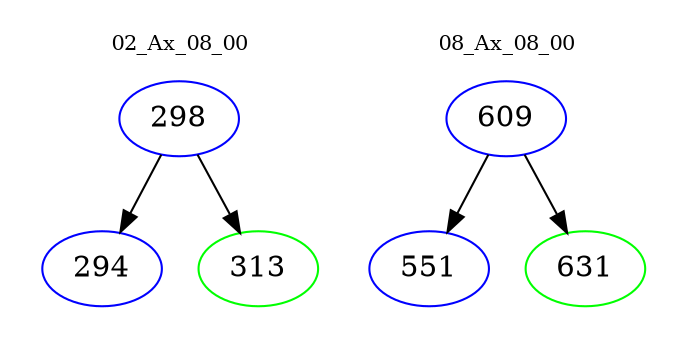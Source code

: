 digraph{
subgraph cluster_0 {
color = white
label = "02_Ax_08_00";
fontsize=10;
T0_298 [label="298", color="blue"]
T0_298 -> T0_294 [color="black"]
T0_294 [label="294", color="blue"]
T0_298 -> T0_313 [color="black"]
T0_313 [label="313", color="green"]
}
subgraph cluster_1 {
color = white
label = "08_Ax_08_00";
fontsize=10;
T1_609 [label="609", color="blue"]
T1_609 -> T1_551 [color="black"]
T1_551 [label="551", color="blue"]
T1_609 -> T1_631 [color="black"]
T1_631 [label="631", color="green"]
}
}
